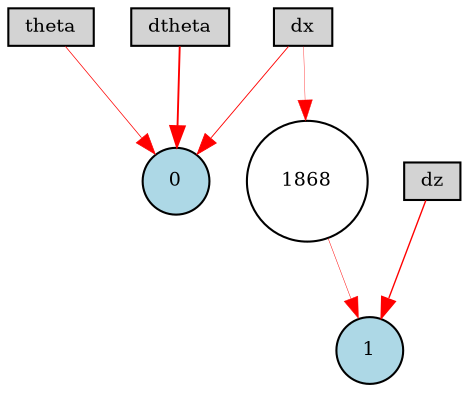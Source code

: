 digraph {
	node [fontsize=9 height=0.2 shape=circle width=0.2]
	dx [fillcolor=lightgray shape=box style=filled]
	dz [fillcolor=lightgray shape=box style=filled]
	theta [fillcolor=lightgray shape=box style=filled]
	dtheta [fillcolor=lightgray shape=box style=filled]
	0 [fillcolor=lightblue style=filled]
	1 [fillcolor=lightblue style=filled]
	1868 [fillcolor=white style=filled]
	theta -> 0 [color=red penwidth=0.3535841781095308 style=solid]
	dtheta -> 0 [color=red penwidth=0.9085362209553732 style=solid]
	dz -> 1 [color=red penwidth=0.6631293774898905 style=solid]
	dx -> 0 [color=red penwidth=0.4330043551273727 style=solid]
	dx -> 1868 [color=red penwidth=0.17431797680472377 style=solid]
	1868 -> 1 [color=red penwidth=0.22687578840716474 style=solid]
}
